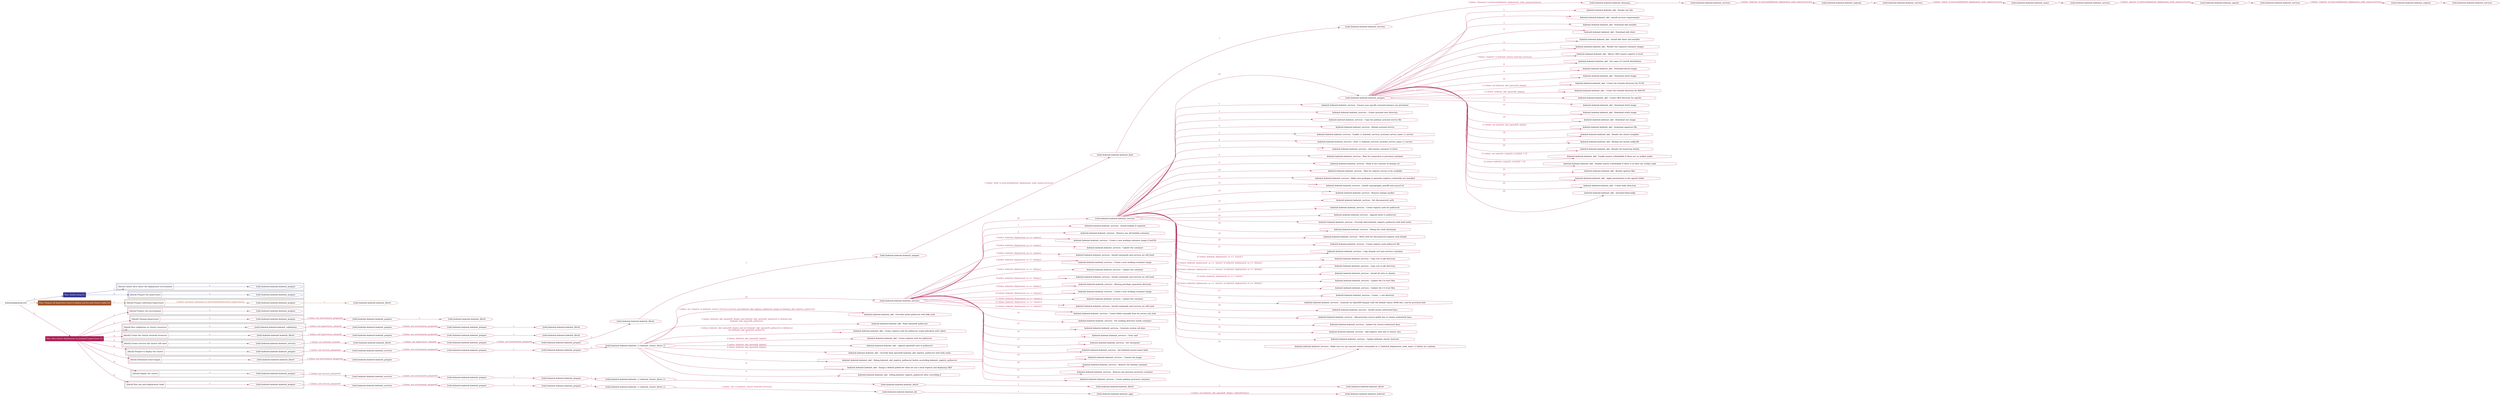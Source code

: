 digraph {
	graph [concentrate=true ordering=in rankdir=LR ratio=fill]
	edge [esep=5 sep=10]
	"kubeinit/playbook.yml" [id=root_node style=dotted]
	play_ba48be09 [label="Play: Initial setup (1)" color="#373696" fontcolor="#ffffff" id=play_ba48be09 shape=box style=filled tooltip=localhost]
	"kubeinit/playbook.yml" -> play_ba48be09 [label="1 " color="#373696" fontcolor="#373696" id=edge_0d3a2f78 labeltooltip="1 " tooltip="1 "]
	subgraph "kubeinit.kubeinit.kubeinit_prepare" {
		role_38101053 [label="[role] kubeinit.kubeinit.kubeinit_prepare" color="#373696" id=role_38101053 tooltip="kubeinit.kubeinit.kubeinit_prepare"]
	}
	subgraph "kubeinit.kubeinit.kubeinit_prepare" {
		role_672e9e8e [label="[role] kubeinit.kubeinit.kubeinit_prepare" color="#373696" id=role_672e9e8e tooltip="kubeinit.kubeinit.kubeinit_prepare"]
	}
	subgraph "Play: Initial setup (1)" {
		play_ba48be09 -> block_3a06b3fd [label=1 color="#373696" fontcolor="#373696" id=edge_9d5f5f7d labeltooltip=1 tooltip=1]
		subgraph cluster_block_3a06b3fd {
			block_3a06b3fd [label="[block] Gather facts about the deployment environment" color="#373696" id=block_3a06b3fd labeltooltip="Gather facts about the deployment environment" shape=box tooltip="Gather facts about the deployment environment"]
			block_3a06b3fd -> role_38101053 [label="1 " color="#373696" fontcolor="#373696" id=edge_b0d1356d labeltooltip="1 " tooltip="1 "]
		}
		play_ba48be09 -> block_ebba86ee [label=2 color="#373696" fontcolor="#373696" id=edge_01c5f868 labeltooltip=2 tooltip=2]
		subgraph cluster_block_ebba86ee {
			block_ebba86ee [label="[block] Prepare the hypervisors" color="#373696" id=block_ebba86ee labeltooltip="Prepare the hypervisors" shape=box tooltip="Prepare the hypervisors"]
			block_ebba86ee -> role_672e9e8e [label="1 " color="#373696" fontcolor="#373696" id=edge_92ec9d40 labeltooltip="1 " tooltip="1 "]
		}
	}
	play_cf7998e3 [label="Play: Prepare all hypervisor hosts to deploy service and cluster nodes (0)" color="#a2542a" fontcolor="#ffffff" id=play_cf7998e3 shape=box style=filled tooltip="Play: Prepare all hypervisor hosts to deploy service and cluster nodes (0)"]
	"kubeinit/playbook.yml" -> play_cf7998e3 [label="2 " color="#a2542a" fontcolor="#a2542a" id=edge_4b5941ce labeltooltip="2 " tooltip="2 "]
	subgraph "kubeinit.kubeinit.kubeinit_libvirt" {
		role_5833632e [label="[role] kubeinit.kubeinit.kubeinit_libvirt" color="#a2542a" id=role_5833632e tooltip="kubeinit.kubeinit.kubeinit_libvirt"]
	}
	subgraph "kubeinit.kubeinit.kubeinit_prepare" {
		role_4cc77c65 [label="[role] kubeinit.kubeinit.kubeinit_prepare" color="#a2542a" id=role_4cc77c65 tooltip="kubeinit.kubeinit.kubeinit_prepare"]
		role_4cc77c65 -> role_5833632e [label="1 " color="#a2542a" fontcolor="#a2542a" id=edge_dc7451e3 labeltooltip="1 " tooltip="1 "]
	}
	subgraph "Play: Prepare all hypervisor hosts to deploy service and cluster nodes (0)" {
		play_cf7998e3 -> block_512fb795 [label=1 color="#a2542a" fontcolor="#a2542a" id=edge_0b4f3a63 labeltooltip=1 tooltip=1]
		subgraph cluster_block_512fb795 {
			block_512fb795 [label="[block] Prepare individual hypervisors" color="#a2542a" id=block_512fb795 labeltooltip="Prepare individual hypervisors" shape=box tooltip="Prepare individual hypervisors"]
			block_512fb795 -> role_4cc77c65 [label="1 [when: inventory_hostname in hostvars['kubeinit-facts'].hypervisors]" color="#a2542a" fontcolor="#a2542a" id=edge_b4fd9e79 labeltooltip="1 [when: inventory_hostname in hostvars['kubeinit-facts'].hypervisors]" tooltip="1 [when: inventory_hostname in hostvars['kubeinit-facts'].hypervisors]"]
		}
	}
	play_720e6b6c [label="Play: Run cluster deployment on prepared hypervisors (1)" color="#ae1e55" fontcolor="#ffffff" id=play_720e6b6c shape=box style=filled tooltip=localhost]
	"kubeinit/playbook.yml" -> play_720e6b6c [label="3 " color="#ae1e55" fontcolor="#ae1e55" id=edge_2a8630d3 labeltooltip="3 " tooltip="3 "]
	subgraph "kubeinit.kubeinit.kubeinit_prepare" {
		role_b373708e [label="[role] kubeinit.kubeinit.kubeinit_prepare" color="#ae1e55" id=role_b373708e tooltip="kubeinit.kubeinit.kubeinit_prepare"]
	}
	subgraph "kubeinit.kubeinit.kubeinit_libvirt" {
		role_0cde747a [label="[role] kubeinit.kubeinit.kubeinit_libvirt" color="#ae1e55" id=role_0cde747a tooltip="kubeinit.kubeinit.kubeinit_libvirt"]
	}
	subgraph "kubeinit.kubeinit.kubeinit_prepare" {
		role_521338a4 [label="[role] kubeinit.kubeinit.kubeinit_prepare" color="#ae1e55" id=role_521338a4 tooltip="kubeinit.kubeinit.kubeinit_prepare"]
		role_521338a4 -> role_0cde747a [label="1 " color="#ae1e55" fontcolor="#ae1e55" id=edge_0c73f947 labeltooltip="1 " tooltip="1 "]
	}
	subgraph "kubeinit.kubeinit.kubeinit_prepare" {
		role_a2d4f7ff [label="[role] kubeinit.kubeinit.kubeinit_prepare" color="#ae1e55" id=role_a2d4f7ff tooltip="kubeinit.kubeinit.kubeinit_prepare"]
		role_a2d4f7ff -> role_521338a4 [label="1 [when: not environment_prepared]" color="#ae1e55" fontcolor="#ae1e55" id=edge_f2effdbd labeltooltip="1 [when: not environment_prepared]" tooltip="1 [when: not environment_prepared]"]
	}
	subgraph "kubeinit.kubeinit.kubeinit_libvirt" {
		role_bc02923a [label="[role] kubeinit.kubeinit.kubeinit_libvirt" color="#ae1e55" id=role_bc02923a tooltip="kubeinit.kubeinit.kubeinit_libvirt"]
	}
	subgraph "kubeinit.kubeinit.kubeinit_prepare" {
		role_93155459 [label="[role] kubeinit.kubeinit.kubeinit_prepare" color="#ae1e55" id=role_93155459 tooltip="kubeinit.kubeinit.kubeinit_prepare"]
		role_93155459 -> role_bc02923a [label="1 " color="#ae1e55" fontcolor="#ae1e55" id=edge_27f43706 labeltooltip="1 " tooltip="1 "]
	}
	subgraph "kubeinit.kubeinit.kubeinit_prepare" {
		role_fdf9f59f [label="[role] kubeinit.kubeinit.kubeinit_prepare" color="#ae1e55" id=role_fdf9f59f tooltip="kubeinit.kubeinit.kubeinit_prepare"]
		role_fdf9f59f -> role_93155459 [label="1 [when: not environment_prepared]" color="#ae1e55" fontcolor="#ae1e55" id=edge_49dfac9d labeltooltip="1 [when: not environment_prepared]" tooltip="1 [when: not environment_prepared]"]
	}
	subgraph "kubeinit.kubeinit.kubeinit_validations" {
		role_d772db0f [label="[role] kubeinit.kubeinit.kubeinit_validations" color="#ae1e55" id=role_d772db0f tooltip="kubeinit.kubeinit.kubeinit_validations"]
		role_d772db0f -> role_fdf9f59f [label="1 [when: not hypervisors_cleaned]" color="#ae1e55" fontcolor="#ae1e55" id=edge_fdeed45b labeltooltip="1 [when: not hypervisors_cleaned]" tooltip="1 [when: not hypervisors_cleaned]"]
	}
	subgraph "kubeinit.kubeinit.kubeinit_libvirt" {
		role_3c6060ed [label="[role] kubeinit.kubeinit.kubeinit_libvirt" color="#ae1e55" id=role_3c6060ed tooltip="kubeinit.kubeinit.kubeinit_libvirt"]
	}
	subgraph "kubeinit.kubeinit.kubeinit_prepare" {
		role_21832433 [label="[role] kubeinit.kubeinit.kubeinit_prepare" color="#ae1e55" id=role_21832433 tooltip="kubeinit.kubeinit.kubeinit_prepare"]
		role_21832433 -> role_3c6060ed [label="1 " color="#ae1e55" fontcolor="#ae1e55" id=edge_5392b913 labeltooltip="1 " tooltip="1 "]
	}
	subgraph "kubeinit.kubeinit.kubeinit_prepare" {
		role_5bd18a0f [label="[role] kubeinit.kubeinit.kubeinit_prepare" color="#ae1e55" id=role_5bd18a0f tooltip="kubeinit.kubeinit.kubeinit_prepare"]
		role_5bd18a0f -> role_21832433 [label="1 [when: not environment_prepared]" color="#ae1e55" fontcolor="#ae1e55" id=edge_276c8128 labeltooltip="1 [when: not environment_prepared]" tooltip="1 [when: not environment_prepared]"]
	}
	subgraph "kubeinit.kubeinit.kubeinit_libvirt" {
		role_dc8e7b28 [label="[role] kubeinit.kubeinit.kubeinit_libvirt" color="#ae1e55" id=role_dc8e7b28 tooltip="kubeinit.kubeinit.kubeinit_libvirt"]
		role_dc8e7b28 -> role_5bd18a0f [label="1 [when: not hypervisors_cleaned]" color="#ae1e55" fontcolor="#ae1e55" id=edge_1a3fcf1d labeltooltip="1 [when: not hypervisors_cleaned]" tooltip="1 [when: not hypervisors_cleaned]"]
	}
	subgraph "kubeinit.kubeinit.kubeinit_services" {
		role_c0937f17 [label="[role] kubeinit.kubeinit.kubeinit_services" color="#ae1e55" id=role_c0937f17 tooltip="kubeinit.kubeinit.kubeinit_services"]
	}
	subgraph "kubeinit.kubeinit.kubeinit_registry" {
		role_ce54b8ec [label="[role] kubeinit.kubeinit.kubeinit_registry" color="#ae1e55" id=role_ce54b8ec tooltip="kubeinit.kubeinit.kubeinit_registry"]
		role_ce54b8ec -> role_c0937f17 [label="1 " color="#ae1e55" fontcolor="#ae1e55" id=edge_cb8a5406 labeltooltip="1 " tooltip="1 "]
	}
	subgraph "kubeinit.kubeinit.kubeinit_services" {
		role_7f4931ca [label="[role] kubeinit.kubeinit.kubeinit_services" color="#ae1e55" id=role_7f4931ca tooltip="kubeinit.kubeinit.kubeinit_services"]
		role_7f4931ca -> role_ce54b8ec [label="1 [when: 'registry' in hostvars[kubeinit_deployment_node_name].services]" color="#ae1e55" fontcolor="#ae1e55" id=edge_8f136df7 labeltooltip="1 [when: 'registry' in hostvars[kubeinit_deployment_node_name].services]" tooltip="1 [when: 'registry' in hostvars[kubeinit_deployment_node_name].services]"]
	}
	subgraph "kubeinit.kubeinit.kubeinit_apache" {
		role_5ff0208a [label="[role] kubeinit.kubeinit.kubeinit_apache" color="#ae1e55" id=role_5ff0208a tooltip="kubeinit.kubeinit.kubeinit_apache"]
		role_5ff0208a -> role_7f4931ca [label="1 " color="#ae1e55" fontcolor="#ae1e55" id=edge_09dd22e7 labeltooltip="1 " tooltip="1 "]
	}
	subgraph "kubeinit.kubeinit.kubeinit_services" {
		role_d0dd69b5 [label="[role] kubeinit.kubeinit.kubeinit_services" color="#ae1e55" id=role_d0dd69b5 tooltip="kubeinit.kubeinit.kubeinit_services"]
		role_d0dd69b5 -> role_5ff0208a [label="1 [when: 'apache' in hostvars[kubeinit_deployment_node_name].services]" color="#ae1e55" fontcolor="#ae1e55" id=edge_3d32a209 labeltooltip="1 [when: 'apache' in hostvars[kubeinit_deployment_node_name].services]" tooltip="1 [when: 'apache' in hostvars[kubeinit_deployment_node_name].services]"]
	}
	subgraph "kubeinit.kubeinit.kubeinit_nexus" {
		role_477dab1d [label="[role] kubeinit.kubeinit.kubeinit_nexus" color="#ae1e55" id=role_477dab1d tooltip="kubeinit.kubeinit.kubeinit_nexus"]
		role_477dab1d -> role_d0dd69b5 [label="1 " color="#ae1e55" fontcolor="#ae1e55" id=edge_d753d542 labeltooltip="1 " tooltip="1 "]
	}
	subgraph "kubeinit.kubeinit.kubeinit_services" {
		role_46f6d7b6 [label="[role] kubeinit.kubeinit.kubeinit_services" color="#ae1e55" id=role_46f6d7b6 tooltip="kubeinit.kubeinit.kubeinit_services"]
		role_46f6d7b6 -> role_477dab1d [label="1 [when: 'nexus' in hostvars[kubeinit_deployment_node_name].services]" color="#ae1e55" fontcolor="#ae1e55" id=edge_0b05fd46 labeltooltip="1 [when: 'nexus' in hostvars[kubeinit_deployment_node_name].services]" tooltip="1 [when: 'nexus' in hostvars[kubeinit_deployment_node_name].services]"]
	}
	subgraph "kubeinit.kubeinit.kubeinit_haproxy" {
		role_b9c3846c [label="[role] kubeinit.kubeinit.kubeinit_haproxy" color="#ae1e55" id=role_b9c3846c tooltip="kubeinit.kubeinit.kubeinit_haproxy"]
		role_b9c3846c -> role_46f6d7b6 [label="1 " color="#ae1e55" fontcolor="#ae1e55" id=edge_bd49a482 labeltooltip="1 " tooltip="1 "]
	}
	subgraph "kubeinit.kubeinit.kubeinit_services" {
		role_23448b53 [label="[role] kubeinit.kubeinit.kubeinit_services" color="#ae1e55" id=role_23448b53 tooltip="kubeinit.kubeinit.kubeinit_services"]
		role_23448b53 -> role_b9c3846c [label="1 [when: 'haproxy' in hostvars[kubeinit_deployment_node_name].services]" color="#ae1e55" fontcolor="#ae1e55" id=edge_f6e4a6f6 labeltooltip="1 [when: 'haproxy' in hostvars[kubeinit_deployment_node_name].services]" tooltip="1 [when: 'haproxy' in hostvars[kubeinit_deployment_node_name].services]"]
	}
	subgraph "kubeinit.kubeinit.kubeinit_dnsmasq" {
		role_30f512bc [label="[role] kubeinit.kubeinit.kubeinit_dnsmasq" color="#ae1e55" id=role_30f512bc tooltip="kubeinit.kubeinit.kubeinit_dnsmasq"]
		role_30f512bc -> role_23448b53 [label="1 " color="#ae1e55" fontcolor="#ae1e55" id=edge_669109a4 labeltooltip="1 " tooltip="1 "]
	}
	subgraph "kubeinit.kubeinit.kubeinit_services" {
		role_da5decd9 [label="[role] kubeinit.kubeinit.kubeinit_services" color="#ae1e55" id=role_da5decd9 tooltip="kubeinit.kubeinit.kubeinit_services"]
		role_da5decd9 -> role_30f512bc [label="1 [when: 'dnsmasq' in hostvars[kubeinit_deployment_node_name].services]" color="#ae1e55" fontcolor="#ae1e55" id=edge_bfd266c0 labeltooltip="1 [when: 'dnsmasq' in hostvars[kubeinit_deployment_node_name].services]" tooltip="1 [when: 'dnsmasq' in hostvars[kubeinit_deployment_node_name].services]"]
	}
	subgraph "kubeinit.kubeinit.kubeinit_bind" {
		role_095652dc [label="[role] kubeinit.kubeinit.kubeinit_bind" color="#ae1e55" id=role_095652dc tooltip="kubeinit.kubeinit.kubeinit_bind"]
		role_095652dc -> role_da5decd9 [label="1 " color="#ae1e55" fontcolor="#ae1e55" id=edge_e56d81ad labeltooltip="1 " tooltip="1 "]
	}
	subgraph "kubeinit.kubeinit.kubeinit_prepare" {
		role_01027cc4 [label="[role] kubeinit.kubeinit.kubeinit_prepare" color="#ae1e55" id=role_01027cc4 tooltip="kubeinit.kubeinit.kubeinit_prepare"]
		role_01027cc4 -> role_095652dc [label="1 [when: 'bind' in hostvars[kubeinit_deployment_node_name].services]" color="#ae1e55" fontcolor="#ae1e55" id=edge_a843b87b labeltooltip="1 [when: 'bind' in hostvars[kubeinit_deployment_node_name].services]" tooltip="1 [when: 'bind' in hostvars[kubeinit_deployment_node_name].services]"]
	}
	subgraph "kubeinit.kubeinit.kubeinit_libvirt" {
		role_24640b26 [label="[role] kubeinit.kubeinit.kubeinit_libvirt" color="#ae1e55" id=role_24640b26 tooltip="kubeinit.kubeinit.kubeinit_libvirt"]
		role_24640b26 -> role_01027cc4 [label="1 " color="#ae1e55" fontcolor="#ae1e55" id=edge_308790d0 labeltooltip="1 " tooltip="1 "]
	}
	subgraph "kubeinit.kubeinit.kubeinit_prepare" {
		role_98fa5256 [label="[role] kubeinit.kubeinit.kubeinit_prepare" color="#ae1e55" id=role_98fa5256 tooltip="kubeinit.kubeinit.kubeinit_prepare"]
		role_98fa5256 -> role_24640b26 [label="1 " color="#ae1e55" fontcolor="#ae1e55" id=edge_1351fb42 labeltooltip="1 " tooltip="1 "]
	}
	subgraph "kubeinit.kubeinit.kubeinit_prepare" {
		role_ee5d44a2 [label="[role] kubeinit.kubeinit.kubeinit_prepare" color="#ae1e55" id=role_ee5d44a2 tooltip="kubeinit.kubeinit.kubeinit_prepare"]
		role_ee5d44a2 -> role_98fa5256 [label="1 [when: not environment_prepared]" color="#ae1e55" fontcolor="#ae1e55" id=edge_e4d8c4c6 labeltooltip="1 [when: not environment_prepared]" tooltip="1 [when: not environment_prepared]"]
	}
	subgraph "kubeinit.kubeinit.kubeinit_libvirt" {
		role_cc85ec67 [label="[role] kubeinit.kubeinit.kubeinit_libvirt" color="#ae1e55" id=role_cc85ec67 tooltip="kubeinit.kubeinit.kubeinit_libvirt"]
		role_cc85ec67 -> role_ee5d44a2 [label="1 [when: not hypervisors_cleaned]" color="#ae1e55" fontcolor="#ae1e55" id=edge_c2faf3fa labeltooltip="1 [when: not hypervisors_cleaned]" tooltip="1 [when: not hypervisors_cleaned]"]
	}
	subgraph "kubeinit.kubeinit.kubeinit_services" {
		role_8eb8110d [label="[role] kubeinit.kubeinit.kubeinit_services" color="#ae1e55" id=role_8eb8110d tooltip="kubeinit.kubeinit.kubeinit_services"]
		role_8eb8110d -> role_cc85ec67 [label="1 [when: not network_created]" color="#ae1e55" fontcolor="#ae1e55" id=edge_369932f1 labeltooltip="1 [when: not network_created]" tooltip="1 [when: not network_created]"]
	}
	subgraph "kubeinit.kubeinit.kubeinit_prepare" {
		role_85d2096a [label="[role] kubeinit.kubeinit.kubeinit_prepare" color="#ae1e55" id=role_85d2096a tooltip="kubeinit.kubeinit.kubeinit_prepare"]
		task_34a8123a [label="kubeinit.kubeinit.kubeinit_okd : Render net info" color="#ae1e55" id=task_34a8123a shape=octagon tooltip="kubeinit.kubeinit.kubeinit_okd : Render net info"]
		role_85d2096a -> task_34a8123a [label="1 " color="#ae1e55" fontcolor="#ae1e55" id=edge_b095c3c5 labeltooltip="1 " tooltip="1 "]
		task_b1f7a68f [label="kubeinit.kubeinit.kubeinit_okd : Install services requirements" color="#ae1e55" id=task_b1f7a68f shape=octagon tooltip="kubeinit.kubeinit.kubeinit_okd : Install services requirements"]
		role_85d2096a -> task_b1f7a68f [label="2 " color="#ae1e55" fontcolor="#ae1e55" id=edge_4dd35269 labeltooltip="2 " tooltip="2 "]
		task_3a7c5059 [label="kubeinit.kubeinit.kubeinit_okd : Download okd installer" color="#ae1e55" id=task_3a7c5059 shape=octagon tooltip="kubeinit.kubeinit.kubeinit_okd : Download okd installer"]
		role_85d2096a -> task_3a7c5059 [label="3 " color="#ae1e55" fontcolor="#ae1e55" id=edge_614ee42d labeltooltip="3 " tooltip="3 "]
		task_082097c5 [label="kubeinit.kubeinit.kubeinit_okd : Download okd client" color="#ae1e55" id=task_082097c5 shape=octagon tooltip="kubeinit.kubeinit.kubeinit_okd : Download okd client"]
		role_85d2096a -> task_082097c5 [label="4 " color="#ae1e55" fontcolor="#ae1e55" id=edge_84ab0867 labeltooltip="4 " tooltip="4 "]
		task_ae76460b [label="kubeinit.kubeinit.kubeinit_okd : Install okd client and installer" color="#ae1e55" id=task_ae76460b shape=octagon tooltip="kubeinit.kubeinit.kubeinit_okd : Install okd client and installer"]
		role_85d2096a -> task_ae76460b [label="5 " color="#ae1e55" fontcolor="#ae1e55" id=edge_127adff4 labeltooltip="5 " tooltip="5 "]
		task_f2f7961d [label="kubeinit.kubeinit.kubeinit_okd : Render the required container images" color="#ae1e55" id=task_f2f7961d shape=octagon tooltip="kubeinit.kubeinit.kubeinit_okd : Render the required container images"]
		role_85d2096a -> task_f2f7961d [label="6 " color="#ae1e55" fontcolor="#ae1e55" id=edge_aca71d44 labeltooltip="6 " tooltip="6 "]
		task_d9543617 [label="kubeinit.kubeinit.kubeinit_okd : Mirror OKD remote registry to local" color="#ae1e55" id=task_d9543617 shape=octagon tooltip="kubeinit.kubeinit.kubeinit_okd : Mirror OKD remote registry to local"]
		role_85d2096a -> task_d9543617 [label="7 [when: 'registry' in kubeinit_cluster_hostvars.services]" color="#ae1e55" fontcolor="#ae1e55" id=edge_4a4896ad labeltooltip="7 [when: 'registry' in kubeinit_cluster_hostvars.services]" tooltip="7 [when: 'registry' in kubeinit_cluster_hostvars.services]"]
		task_592495c2 [label="kubeinit.kubeinit.kubeinit_okd : Set name of CoreOS distribution" color="#ae1e55" id=task_592495c2 shape=octagon tooltip="kubeinit.kubeinit.kubeinit_okd : Set name of CoreOS distribution"]
		role_85d2096a -> task_592495c2 [label="8 " color="#ae1e55" fontcolor="#ae1e55" id=edge_f5129052 labeltooltip="8 " tooltip="8 "]
		task_a8dc14e1 [label="kubeinit.kubeinit.kubeinit_okd : Download kernel image" color="#ae1e55" id=task_a8dc14e1 shape=octagon tooltip="kubeinit.kubeinit.kubeinit_okd : Download kernel image"]
		role_85d2096a -> task_a8dc14e1 [label="9 " color="#ae1e55" fontcolor="#ae1e55" id=edge_f6b12a63 labeltooltip="9 " tooltip="9 "]
		task_e1c21ab2 [label="kubeinit.kubeinit.kubeinit_okd : Download initrd image" color="#ae1e55" id=task_e1c21ab2 shape=octagon tooltip="kubeinit.kubeinit.kubeinit_okd : Download initrd image"]
		role_85d2096a -> task_e1c21ab2 [label="10 " color="#ae1e55" fontcolor="#ae1e55" id=edge_1f16b6f8 labeltooltip="10 " tooltip="10 "]
		task_1589f5eb [label="kubeinit.kubeinit.kubeinit_okd : Create the treeinfo directory for FCOS" color="#ae1e55" id=task_1589f5eb shape=octagon tooltip="kubeinit.kubeinit.kubeinit_okd : Create the treeinfo directory for FCOS"]
		role_85d2096a -> task_1589f5eb [label="11 [when: not kubeinit_okd_openshift_deploy]" color="#ae1e55" fontcolor="#ae1e55" id=edge_0b05d5a9 labeltooltip="11 [when: not kubeinit_okd_openshift_deploy]" tooltip="11 [when: not kubeinit_okd_openshift_deploy]"]
		task_bbfe9734 [label="kubeinit.kubeinit.kubeinit_okd : Create the treeinfo directory for RHCOS" color="#ae1e55" id=task_bbfe9734 shape=octagon tooltip="kubeinit.kubeinit.kubeinit_okd : Create the treeinfo directory for RHCOS"]
		role_85d2096a -> task_bbfe9734 [label="12 [when: kubeinit_okd_openshift_deploy]" color="#ae1e55" fontcolor="#ae1e55" id=edge_6bc025eb labeltooltip="12 [when: kubeinit_okd_openshift_deploy]" tooltip="12 [when: kubeinit_okd_openshift_deploy]"]
		task_b1767260 [label="kubeinit.kubeinit.kubeinit_okd : Create OKD directory for apache" color="#ae1e55" id=task_b1767260 shape=octagon tooltip="kubeinit.kubeinit.kubeinit_okd : Create OKD directory for apache"]
		role_85d2096a -> task_b1767260 [label="13 " color="#ae1e55" fontcolor="#ae1e55" id=edge_b74e9ef0 labeltooltip="13 " tooltip="13 "]
		task_905db445 [label="kubeinit.kubeinit.kubeinit_okd : Download initrd image" color="#ae1e55" id=task_905db445 shape=octagon tooltip="kubeinit.kubeinit.kubeinit_okd : Download initrd image"]
		role_85d2096a -> task_905db445 [label="14 " color="#ae1e55" fontcolor="#ae1e55" id=edge_b5e4af5c labeltooltip="14 " tooltip="14 "]
		task_eed00cad [label="kubeinit.kubeinit.kubeinit_okd : Download rootfs image" color="#ae1e55" id=task_eed00cad shape=octagon tooltip="kubeinit.kubeinit.kubeinit_okd : Download rootfs image"]
		role_85d2096a -> task_eed00cad [label="15 " color="#ae1e55" fontcolor="#ae1e55" id=edge_a9602bf8 labeltooltip="15 " tooltip="15 "]
		task_580bb1e8 [label="kubeinit.kubeinit.kubeinit_okd : Download raw image" color="#ae1e55" id=task_580bb1e8 shape=octagon tooltip="kubeinit.kubeinit.kubeinit_okd : Download raw image"]
		role_85d2096a -> task_580bb1e8 [label="16 " color="#ae1e55" fontcolor="#ae1e55" id=edge_50735982 labeltooltip="16 " tooltip="16 "]
		task_23e4aa71 [label="kubeinit.kubeinit.kubeinit_okd : Download signature file" color="#ae1e55" id=task_23e4aa71 shape=octagon tooltip="kubeinit.kubeinit.kubeinit_okd : Download signature file"]
		role_85d2096a -> task_23e4aa71 [label="17 [when: not kubeinit_okd_openshift_deploy]" color="#ae1e55" fontcolor="#ae1e55" id=edge_8a358dd6 labeltooltip="17 [when: not kubeinit_okd_openshift_deploy]" tooltip="17 [when: not kubeinit_okd_openshift_deploy]"]
		task_175a3c7d [label="kubeinit.kubeinit.kubeinit_okd : Render the cluster template" color="#ae1e55" id=task_175a3c7d shape=octagon tooltip="kubeinit.kubeinit.kubeinit_okd : Render the cluster template"]
		role_85d2096a -> task_175a3c7d [label="18 " color="#ae1e55" fontcolor="#ae1e55" id=edge_c6137535 labeltooltip="18 " tooltip="18 "]
		task_b219001b [label="kubeinit.kubeinit.kubeinit_okd : Backup the install config file" color="#ae1e55" id=task_b219001b shape=octagon tooltip="kubeinit.kubeinit.kubeinit_okd : Backup the install config file"]
		role_85d2096a -> task_b219001b [label="19 " color="#ae1e55" fontcolor="#ae1e55" id=edge_1757af71 labeltooltip="19 " tooltip="19 "]
		task_77c36f46 [label="kubeinit.kubeinit.kubeinit_okd : Render the bootstrap details" color="#ae1e55" id=task_77c36f46 shape=octagon tooltip="kubeinit.kubeinit.kubeinit_okd : Render the bootstrap details"]
		role_85d2096a -> task_77c36f46 [label="20 " color="#ae1e55" fontcolor="#ae1e55" id=edge_3f071bda labeltooltip="20 " tooltip="20 "]
		task_d0dc7371 [label="kubeinit.kubeinit.kubeinit_okd : Enable master schedulable if there are no worker nodes" color="#ae1e55" id=task_d0dc7371 shape=octagon tooltip="kubeinit.kubeinit.kubeinit_okd : Enable master schedulable if there are no worker nodes"]
		role_85d2096a -> task_d0dc7371 [label="21 [when: not kubeinit_compute_count|int > 0]" color="#ae1e55" fontcolor="#ae1e55" id=edge_6630d71c labeltooltip="21 [when: not kubeinit_compute_count|int > 0]" tooltip="21 [when: not kubeinit_compute_count|int > 0]"]
		task_70d02f8c [label="kubeinit.kubeinit.kubeinit_okd : Disable master schedulable if there is at least one worker node" color="#ae1e55" id=task_70d02f8c shape=octagon tooltip="kubeinit.kubeinit.kubeinit_okd : Disable master schedulable if there is at least one worker node"]
		role_85d2096a -> task_70d02f8c [label="22 [when: kubeinit_compute_count|int > 0]" color="#ae1e55" fontcolor="#ae1e55" id=edge_af8f96a8 labeltooltip="22 [when: kubeinit_compute_count|int > 0]" tooltip="22 [when: kubeinit_compute_count|int > 0]"]
		task_59ef58ca [label="kubeinit.kubeinit.kubeinit_okd : Render ignition files" color="#ae1e55" id=task_59ef58ca shape=octagon tooltip="kubeinit.kubeinit.kubeinit_okd : Render ignition files"]
		role_85d2096a -> task_59ef58ca [label="23 " color="#ae1e55" fontcolor="#ae1e55" id=edge_4c9f2a8b labeltooltip="23 " tooltip="23 "]
		task_6db9efb9 [label="kubeinit.kubeinit.kubeinit_okd : Apply permissions to the apache folder" color="#ae1e55" id=task_6db9efb9 shape=octagon tooltip="kubeinit.kubeinit.kubeinit_okd : Apply permissions to the apache folder"]
		role_85d2096a -> task_6db9efb9 [label="24 " color="#ae1e55" fontcolor="#ae1e55" id=edge_3c5b4a41 labeltooltip="24 " tooltip="24 "]
		task_7f47851c [label="kubeinit.kubeinit.kubeinit_okd : Create kube directory" color="#ae1e55" id=task_7f47851c shape=octagon tooltip="kubeinit.kubeinit.kubeinit_okd : Create kube directory"]
		role_85d2096a -> task_7f47851c [label="25 " color="#ae1e55" fontcolor="#ae1e55" id=edge_35676771 labeltooltip="25 " tooltip="25 "]
		task_61ed5ac9 [label="kubeinit.kubeinit.kubeinit_okd : Autoload kubeconfig" color="#ae1e55" id=task_61ed5ac9 shape=octagon tooltip="kubeinit.kubeinit.kubeinit_okd : Autoload kubeconfig"]
		role_85d2096a -> task_61ed5ac9 [label="26 " color="#ae1e55" fontcolor="#ae1e55" id=edge_069ff674 labeltooltip="26 " tooltip="26 "]
	}
	subgraph "kubeinit.kubeinit.kubeinit_services" {
		role_5f01d087 [label="[role] kubeinit.kubeinit.kubeinit_services" color="#ae1e55" id=role_5f01d087 tooltip="kubeinit.kubeinit.kubeinit_services"]
		task_cc15c3ca [label="kubeinit.kubeinit.kubeinit_services : Ensure user specific systemd instance are persistent" color="#ae1e55" id=task_cc15c3ca shape=octagon tooltip="kubeinit.kubeinit.kubeinit_services : Ensure user specific systemd instance are persistent"]
		role_5f01d087 -> task_cc15c3ca [label="1 " color="#ae1e55" fontcolor="#ae1e55" id=edge_eaca8e73 labeltooltip="1 " tooltip="1 "]
		task_5c74e4df [label="kubeinit.kubeinit.kubeinit_services : Create systemd user directory" color="#ae1e55" id=task_5c74e4df shape=octagon tooltip="kubeinit.kubeinit.kubeinit_services : Create systemd user directory"]
		role_5f01d087 -> task_5c74e4df [label="2 " color="#ae1e55" fontcolor="#ae1e55" id=edge_0e08020b labeltooltip="2 " tooltip="2 "]
		task_d759087d [label="kubeinit.kubeinit.kubeinit_services : Copy the podman systemd service file" color="#ae1e55" id=task_d759087d shape=octagon tooltip="kubeinit.kubeinit.kubeinit_services : Copy the podman systemd service file"]
		role_5f01d087 -> task_d759087d [label="3 " color="#ae1e55" fontcolor="#ae1e55" id=edge_8e45b7d6 labeltooltip="3 " tooltip="3 "]
		task_3fb74540 [label="kubeinit.kubeinit.kubeinit_services : Reload systemd service" color="#ae1e55" id=task_3fb74540 shape=octagon tooltip="kubeinit.kubeinit.kubeinit_services : Reload systemd service"]
		role_5f01d087 -> task_3fb74540 [label="4 " color="#ae1e55" fontcolor="#ae1e55" id=edge_0b6071c5 labeltooltip="4 " tooltip="4 "]
		task_0f8be15b [label="kubeinit.kubeinit.kubeinit_services : Enable {{ kubeinit_services_systemd_service_name }}.service" color="#ae1e55" id=task_0f8be15b shape=octagon tooltip="kubeinit.kubeinit.kubeinit_services : Enable {{ kubeinit_services_systemd_service_name }}.service"]
		role_5f01d087 -> task_0f8be15b [label="5 " color="#ae1e55" fontcolor="#ae1e55" id=edge_cfc14797 labeltooltip="5 " tooltip="5 "]
		task_25f34837 [label="kubeinit.kubeinit.kubeinit_services : Start {{ kubeinit_services_systemd_service_name }}.service" color="#ae1e55" id=task_25f34837 shape=octagon tooltip="kubeinit.kubeinit.kubeinit_services : Start {{ kubeinit_services_systemd_service_name }}.service"]
		role_5f01d087 -> task_25f34837 [label="6 " color="#ae1e55" fontcolor="#ae1e55" id=edge_82f71399 labeltooltip="6 " tooltip="6 "]
		task_4671d952 [label="kubeinit.kubeinit.kubeinit_services : Add remote container to hosts" color="#ae1e55" id=task_4671d952 shape=octagon tooltip="kubeinit.kubeinit.kubeinit_services : Add remote container to hosts"]
		role_5f01d087 -> task_4671d952 [label="7 " color="#ae1e55" fontcolor="#ae1e55" id=edge_24d2fc00 labeltooltip="7 " tooltip="7 "]
		task_e3bdf3d8 [label="kubeinit.kubeinit.kubeinit_services : Wait for connection to provision container" color="#ae1e55" id=task_e3bdf3d8 shape=octagon tooltip="kubeinit.kubeinit.kubeinit_services : Wait for connection to provision container"]
		role_5f01d087 -> task_e3bdf3d8 [label="8 " color="#ae1e55" fontcolor="#ae1e55" id=edge_338c1243 labeltooltip="8 " tooltip="8 "]
		task_7a082838 [label="kubeinit.kubeinit.kubeinit_services : Read in the contents of domain.crt" color="#ae1e55" id=task_7a082838 shape=octagon tooltip="kubeinit.kubeinit.kubeinit_services : Read in the contents of domain.crt"]
		role_5f01d087 -> task_7a082838 [label="9 " color="#ae1e55" fontcolor="#ae1e55" id=edge_68d7549c labeltooltip="9 " tooltip="9 "]
		task_c9582c20 [label="kubeinit.kubeinit.kubeinit_services : Wait for registry service to be available" color="#ae1e55" id=task_c9582c20 shape=octagon tooltip="kubeinit.kubeinit.kubeinit_services : Wait for registry service to be available"]
		role_5f01d087 -> task_c9582c20 [label="10 " color="#ae1e55" fontcolor="#ae1e55" id=edge_fb13eacc labeltooltip="10 " tooltip="10 "]
		task_53941055 [label="kubeinit.kubeinit.kubeinit_services : Make sure packages to generate registry credentials are installed" color="#ae1e55" id=task_53941055 shape=octagon tooltip="kubeinit.kubeinit.kubeinit_services : Make sure packages to generate registry credentials are installed"]
		role_5f01d087 -> task_53941055 [label="11 " color="#ae1e55" fontcolor="#ae1e55" id=edge_7d5edd72 labeltooltip="11 " tooltip="11 "]
		task_88bd90f7 [label="kubeinit.kubeinit.kubeinit_services : Install cryptography, passlib and nexus3-cli" color="#ae1e55" id=task_88bd90f7 shape=octagon tooltip="kubeinit.kubeinit.kubeinit_services : Install cryptography, passlib and nexus3-cli"]
		role_5f01d087 -> task_88bd90f7 [label="12 " color="#ae1e55" fontcolor="#ae1e55" id=edge_beba8281 labeltooltip="12 " tooltip="12 "]
		task_c769b552 [label="kubeinit.kubeinit.kubeinit_services : Remove nologin marker" color="#ae1e55" id=task_c769b552 shape=octagon tooltip="kubeinit.kubeinit.kubeinit_services : Remove nologin marker"]
		role_5f01d087 -> task_c769b552 [label="13 " color="#ae1e55" fontcolor="#ae1e55" id=edge_44bf8bdb labeltooltip="13 " tooltip="13 "]
		task_62226da0 [label="kubeinit.kubeinit.kubeinit_services : Set disconnected_auth" color="#ae1e55" id=task_62226da0 shape=octagon tooltip="kubeinit.kubeinit.kubeinit_services : Set disconnected_auth"]
		role_5f01d087 -> task_62226da0 [label="14 " color="#ae1e55" fontcolor="#ae1e55" id=edge_68565832 labeltooltip="14 " tooltip="14 "]
		task_7d424746 [label="kubeinit.kubeinit.kubeinit_services : Create registry auth for pullsecret" color="#ae1e55" id=task_7d424746 shape=octagon tooltip="kubeinit.kubeinit.kubeinit_services : Create registry auth for pullsecret"]
		role_5f01d087 -> task_7d424746 [label="15 " color="#ae1e55" fontcolor="#ae1e55" id=edge_74c49e84 labeltooltip="15 " tooltip="15 "]
		task_c3c43188 [label="kubeinit.kubeinit.kubeinit_services : Append auths to pullsecret" color="#ae1e55" id=task_c3c43188 shape=octagon tooltip="kubeinit.kubeinit.kubeinit_services : Append auths to pullsecret"]
		role_5f01d087 -> task_c3c43188 [label="16 " color="#ae1e55" fontcolor="#ae1e55" id=edge_e7a9c052 labeltooltip="16 " tooltip="16 "]
		task_9972dc39 [label="kubeinit.kubeinit.kubeinit_services : Override final kubeinit_registry_pullsecret with both auths" color="#ae1e55" id=task_9972dc39 shape=octagon tooltip="kubeinit.kubeinit.kubeinit_services : Override final kubeinit_registry_pullsecret with both auths"]
		role_5f01d087 -> task_9972dc39 [label="17 " color="#ae1e55" fontcolor="#ae1e55" id=edge_928c37c6 labeltooltip="17 " tooltip="17 "]
		task_334669f8 [label="kubeinit.kubeinit.kubeinit_services : Debug the creds dictionary" color="#ae1e55" id=task_334669f8 shape=octagon tooltip="kubeinit.kubeinit.kubeinit_services : Debug the creds dictionary"]
		role_5f01d087 -> task_334669f8 [label="18 " color="#ae1e55" fontcolor="#ae1e55" id=edge_bb49591c labeltooltip="18 " tooltip="18 "]
		task_72cf900d [label="kubeinit.kubeinit.kubeinit_services : Write auth for disconnected registry auth details" color="#ae1e55" id=task_72cf900d shape=octagon tooltip="kubeinit.kubeinit.kubeinit_services : Write auth for disconnected registry auth details"]
		role_5f01d087 -> task_72cf900d [label="19 " color="#ae1e55" fontcolor="#ae1e55" id=edge_6aec0343 labeltooltip="19 " tooltip="19 "]
		task_3b54a8e8 [label="kubeinit.kubeinit.kubeinit_services : Create registry auth pullsecret file" color="#ae1e55" id=task_3b54a8e8 shape=octagon tooltip="kubeinit.kubeinit.kubeinit_services : Create registry auth pullsecret file"]
		role_5f01d087 -> task_3b54a8e8 [label="20 " color="#ae1e55" fontcolor="#ae1e55" id=edge_fe0662fb labeltooltip="20 " tooltip="20 "]
		task_5170e5bb [label="kubeinit.kubeinit.kubeinit_services : Copy domain cert into services container" color="#ae1e55" id=task_5170e5bb shape=octagon tooltip="kubeinit.kubeinit.kubeinit_services : Copy domain cert into services container"]
		role_5f01d087 -> task_5170e5bb [label="21 " color="#ae1e55" fontcolor="#ae1e55" id=edge_b1a4849b labeltooltip="21 " tooltip="21 "]
		task_aabf49ba [label="kubeinit.kubeinit.kubeinit_services : Copy cert to pki directory" color="#ae1e55" id=task_aabf49ba shape=octagon tooltip="kubeinit.kubeinit.kubeinit_services : Copy cert to pki directory"]
		role_5f01d087 -> task_aabf49ba [label="22 [when: kubeinit_deployment_os == 'centos']" color="#ae1e55" fontcolor="#ae1e55" id=edge_97d194f9 labeltooltip="22 [when: kubeinit_deployment_os == 'centos']" tooltip="22 [when: kubeinit_deployment_os == 'centos']"]
		task_6dce1fec [label="kubeinit.kubeinit.kubeinit_services : Copy cert to pki directory" color="#ae1e55" id=task_6dce1fec shape=octagon tooltip="kubeinit.kubeinit.kubeinit_services : Copy cert to pki directory"]
		role_5f01d087 -> task_6dce1fec [label="23 [when: kubeinit_deployment_os == 'ubuntu' or kubeinit_deployment_os == 'debian']" color="#ae1e55" fontcolor="#ae1e55" id=edge_990d3374 labeltooltip="23 [when: kubeinit_deployment_os == 'ubuntu' or kubeinit_deployment_os == 'debian']" tooltip="23 [when: kubeinit_deployment_os == 'ubuntu' or kubeinit_deployment_os == 'debian']"]
		task_4198c9a6 [label="kubeinit.kubeinit.kubeinit_services : Install all certs in ubuntu" color="#ae1e55" id=task_4198c9a6 shape=octagon tooltip="kubeinit.kubeinit.kubeinit_services : Install all certs in ubuntu"]
		role_5f01d087 -> task_4198c9a6 [label="24 [when: kubeinit_deployment_os == 'ubuntu' or kubeinit_deployment_os == 'debian']" color="#ae1e55" fontcolor="#ae1e55" id=edge_fba69a2f labeltooltip="24 [when: kubeinit_deployment_os == 'ubuntu' or kubeinit_deployment_os == 'debian']" tooltip="24 [when: kubeinit_deployment_os == 'ubuntu' or kubeinit_deployment_os == 'debian']"]
		task_c8ef8b9d [label="kubeinit.kubeinit.kubeinit_services : Update the CA trust files" color="#ae1e55" id=task_c8ef8b9d shape=octagon tooltip="kubeinit.kubeinit.kubeinit_services : Update the CA trust files"]
		role_5f01d087 -> task_c8ef8b9d [label="25 [when: kubeinit_deployment_os == 'centos']" color="#ae1e55" fontcolor="#ae1e55" id=edge_a7aedf73 labeltooltip="25 [when: kubeinit_deployment_os == 'centos']" tooltip="25 [when: kubeinit_deployment_os == 'centos']"]
		task_1cf1d54c [label="kubeinit.kubeinit.kubeinit_services : Update the CA trust files" color="#ae1e55" id=task_1cf1d54c shape=octagon tooltip="kubeinit.kubeinit.kubeinit_services : Update the CA trust files"]
		role_5f01d087 -> task_1cf1d54c [label="26 [when: kubeinit_deployment_os == 'ubuntu' or kubeinit_deployment_os == 'debian']" color="#ae1e55" fontcolor="#ae1e55" id=edge_08455e39 labeltooltip="26 [when: kubeinit_deployment_os == 'ubuntu' or kubeinit_deployment_os == 'debian']" tooltip="26 [when: kubeinit_deployment_os == 'ubuntu' or kubeinit_deployment_os == 'debian']"]
		task_e65cc5b5 [label="kubeinit.kubeinit.kubeinit_services : Create ~/.ssh directory" color="#ae1e55" id=task_e65cc5b5 shape=octagon tooltip="kubeinit.kubeinit.kubeinit_services : Create ~/.ssh directory"]
		role_5f01d087 -> task_e65cc5b5 [label="27 " color="#ae1e55" fontcolor="#ae1e55" id=edge_3c5fdd69 labeltooltip="27 " tooltip="27 "]
		task_d89772d2 [label="kubeinit.kubeinit.kubeinit_services : Generate an OpenSSH keypair with the default values (4096 bits, rsa) for provision host" color="#ae1e55" id=task_d89772d2 shape=octagon tooltip="kubeinit.kubeinit.kubeinit_services : Generate an OpenSSH keypair with the default values (4096 bits, rsa) for provision host"]
		role_5f01d087 -> task_d89772d2 [label="28 " color="#ae1e55" fontcolor="#ae1e55" id=edge_f18900a8 labeltooltip="28 " tooltip="28 "]
		task_3cc8cf24 [label="kubeinit.kubeinit.kubeinit_services : Install cluster authorized keys" color="#ae1e55" id=task_3cc8cf24 shape=octagon tooltip="kubeinit.kubeinit.kubeinit_services : Install cluster authorized keys"]
		role_5f01d087 -> task_3cc8cf24 [label="29 " color="#ae1e55" fontcolor="#ae1e55" id=edge_f8929c5d labeltooltip="29 " tooltip="29 "]
		task_398cedf0 [label="kubeinit.kubeinit.kubeinit_services : Add provision service public key to cluster authorized_keys" color="#ae1e55" id=task_398cedf0 shape=octagon tooltip="kubeinit.kubeinit.kubeinit_services : Add provision service public key to cluster authorized_keys"]
		role_5f01d087 -> task_398cedf0 [label="30 " color="#ae1e55" fontcolor="#ae1e55" id=edge_ba977952 labeltooltip="30 " tooltip="30 "]
		task_f02d0867 [label="kubeinit.kubeinit.kubeinit_services : Update the cluster authorized_keys" color="#ae1e55" id=task_f02d0867 shape=octagon tooltip="kubeinit.kubeinit.kubeinit_services : Update the cluster authorized_keys"]
		role_5f01d087 -> task_f02d0867 [label="31 " color="#ae1e55" fontcolor="#ae1e55" id=edge_c70af533 labeltooltip="31 " tooltip="31 "]
		task_0b665c3f [label="kubeinit.kubeinit.kubeinit_services : Add registry auth info to cluster vars" color="#ae1e55" id=task_0b665c3f shape=octagon tooltip="kubeinit.kubeinit.kubeinit_services : Add registry auth info to cluster vars"]
		role_5f01d087 -> task_0b665c3f [label="32 " color="#ae1e55" fontcolor="#ae1e55" id=edge_b27d1755 labeltooltip="32 " tooltip="32 "]
		task_1992758f [label="kubeinit.kubeinit.kubeinit_services : Update kubeinit_cluster_hostvars" color="#ae1e55" id=task_1992758f shape=octagon tooltip="kubeinit.kubeinit.kubeinit_services : Update kubeinit_cluster_hostvars"]
		role_5f01d087 -> task_1992758f [label="33 " color="#ae1e55" fontcolor="#ae1e55" id=edge_06ac7f85 labeltooltip="33 " tooltip="33 "]
		task_cfc51959 [label="kubeinit.kubeinit.kubeinit_services : Make sure we can execute remote commands on {{ kubeinit_deployment_node_name }} before we continue" color="#ae1e55" id=task_cfc51959 shape=octagon tooltip="kubeinit.kubeinit.kubeinit_services : Make sure we can execute remote commands on {{ kubeinit_deployment_node_name }} before we continue"]
		role_5f01d087 -> task_cfc51959 [label="34 " color="#ae1e55" fontcolor="#ae1e55" id=edge_ff5a03e2 labeltooltip="34 " tooltip="34 "]
		role_5f01d087 -> role_85d2096a [label="35 " color="#ae1e55" fontcolor="#ae1e55" id=edge_ddf22d6f labeltooltip="35 " tooltip="35 "]
	}
	subgraph "kubeinit.kubeinit.kubeinit_services" {
		role_c44a6caa [label="[role] kubeinit.kubeinit.kubeinit_services" color="#ae1e55" id=role_c44a6caa tooltip="kubeinit.kubeinit.kubeinit_services"]
		task_5d78a53c [label="kubeinit.kubeinit.kubeinit_services : Install buildah if required" color="#ae1e55" id=task_5d78a53c shape=octagon tooltip="kubeinit.kubeinit.kubeinit_services : Install buildah if required"]
		role_c44a6caa -> task_5d78a53c [label="1 " color="#ae1e55" fontcolor="#ae1e55" id=edge_55935724 labeltooltip="1 " tooltip="1 "]
		task_4ba27af0 [label="kubeinit.kubeinit.kubeinit_services : Remove any old buildah container" color="#ae1e55" id=task_4ba27af0 shape=octagon tooltip="kubeinit.kubeinit.kubeinit_services : Remove any old buildah container"]
		role_c44a6caa -> task_4ba27af0 [label="2 " color="#ae1e55" fontcolor="#ae1e55" id=edge_bad63cdd labeltooltip="2 " tooltip="2 "]
		task_7736c2b3 [label="kubeinit.kubeinit.kubeinit_services : Create a new working container image (CentOS)" color="#ae1e55" id=task_7736c2b3 shape=octagon tooltip="kubeinit.kubeinit.kubeinit_services : Create a new working container image (CentOS)"]
		role_c44a6caa -> task_7736c2b3 [label="3 [when: kubeinit_deployment_os == 'centos']" color="#ae1e55" fontcolor="#ae1e55" id=edge_e5138121 labeltooltip="3 [when: kubeinit_deployment_os == 'centos']" tooltip="3 [when: kubeinit_deployment_os == 'centos']"]
		task_4e377035 [label="kubeinit.kubeinit.kubeinit_services : Update the container" color="#ae1e55" id=task_4e377035 shape=octagon tooltip="kubeinit.kubeinit.kubeinit_services : Update the container"]
		role_c44a6caa -> task_4e377035 [label="4 [when: kubeinit_deployment_os == 'centos']" color="#ae1e55" fontcolor="#ae1e55" id=edge_158ba354 labeltooltip="4 [when: kubeinit_deployment_os == 'centos']" tooltip="4 [when: kubeinit_deployment_os == 'centos']"]
		task_f94318e0 [label="kubeinit.kubeinit.kubeinit_services : Install commands and services we will need" color="#ae1e55" id=task_f94318e0 shape=octagon tooltip="kubeinit.kubeinit.kubeinit_services : Install commands and services we will need"]
		role_c44a6caa -> task_f94318e0 [label="5 [when: kubeinit_deployment_os == 'centos']" color="#ae1e55" fontcolor="#ae1e55" id=edge_ca88c424 labeltooltip="5 [when: kubeinit_deployment_os == 'centos']" tooltip="5 [when: kubeinit_deployment_os == 'centos']"]
		task_47105fe8 [label="kubeinit.kubeinit.kubeinit_services : Create a new working container image" color="#ae1e55" id=task_47105fe8 shape=octagon tooltip="kubeinit.kubeinit.kubeinit_services : Create a new working container image"]
		role_c44a6caa -> task_47105fe8 [label="6 [when: kubeinit_deployment_os == 'debian']" color="#ae1e55" fontcolor="#ae1e55" id=edge_37f3acb9 labeltooltip="6 [when: kubeinit_deployment_os == 'debian']" tooltip="6 [when: kubeinit_deployment_os == 'debian']"]
		task_302f3d70 [label="kubeinit.kubeinit.kubeinit_services : Update the container" color="#ae1e55" id=task_302f3d70 shape=octagon tooltip="kubeinit.kubeinit.kubeinit_services : Update the container"]
		role_c44a6caa -> task_302f3d70 [label="7 [when: kubeinit_deployment_os == 'debian']" color="#ae1e55" fontcolor="#ae1e55" id=edge_73d7298c labeltooltip="7 [when: kubeinit_deployment_os == 'debian']" tooltip="7 [when: kubeinit_deployment_os == 'debian']"]
		task_e92d0020 [label="kubeinit.kubeinit.kubeinit_services : Install commands and services we will need" color="#ae1e55" id=task_e92d0020 shape=octagon tooltip="kubeinit.kubeinit.kubeinit_services : Install commands and services we will need"]
		role_c44a6caa -> task_e92d0020 [label="8 [when: kubeinit_deployment_os == 'debian']" color="#ae1e55" fontcolor="#ae1e55" id=edge_2879e20a labeltooltip="8 [when: kubeinit_deployment_os == 'debian']" tooltip="8 [when: kubeinit_deployment_os == 'debian']"]
		task_6e9398e2 [label="kubeinit.kubeinit.kubeinit_services : Missing privilege separation directory" color="#ae1e55" id=task_6e9398e2 shape=octagon tooltip="kubeinit.kubeinit.kubeinit_services : Missing privilege separation directory"]
		role_c44a6caa -> task_6e9398e2 [label="9 [when: kubeinit_deployment_os == 'debian']" color="#ae1e55" fontcolor="#ae1e55" id=edge_cb27bf65 labeltooltip="9 [when: kubeinit_deployment_os == 'debian']" tooltip="9 [when: kubeinit_deployment_os == 'debian']"]
		task_ca79963a [label="kubeinit.kubeinit.kubeinit_services : Create a new working container image" color="#ae1e55" id=task_ca79963a shape=octagon tooltip="kubeinit.kubeinit.kubeinit_services : Create a new working container image"]
		role_c44a6caa -> task_ca79963a [label="10 [when: kubeinit_deployment_os == 'ubuntu']" color="#ae1e55" fontcolor="#ae1e55" id=edge_849e7212 labeltooltip="10 [when: kubeinit_deployment_os == 'ubuntu']" tooltip="10 [when: kubeinit_deployment_os == 'ubuntu']"]
		task_012e25ab [label="kubeinit.kubeinit.kubeinit_services : Update the container" color="#ae1e55" id=task_012e25ab shape=octagon tooltip="kubeinit.kubeinit.kubeinit_services : Update the container"]
		role_c44a6caa -> task_012e25ab [label="11 [when: kubeinit_deployment_os == 'ubuntu']" color="#ae1e55" fontcolor="#ae1e55" id=edge_71306d50 labeltooltip="11 [when: kubeinit_deployment_os == 'ubuntu']" tooltip="11 [when: kubeinit_deployment_os == 'ubuntu']"]
		task_b805e548 [label="kubeinit.kubeinit.kubeinit_services : Install commands and services we will need" color="#ae1e55" id=task_b805e548 shape=octagon tooltip="kubeinit.kubeinit.kubeinit_services : Install commands and services we will need"]
		role_c44a6caa -> task_b805e548 [label="12 [when: kubeinit_deployment_os == 'ubuntu']" color="#ae1e55" fontcolor="#ae1e55" id=edge_7b9d5af4 labeltooltip="12 [when: kubeinit_deployment_os == 'ubuntu']" tooltip="12 [when: kubeinit_deployment_os == 'ubuntu']"]
		task_8ab66690 [label="kubeinit.kubeinit.kubeinit_services : Create folder normally done by service ssh start" color="#ae1e55" id=task_8ab66690 shape=octagon tooltip="kubeinit.kubeinit.kubeinit_services : Create folder normally done by service ssh start"]
		role_c44a6caa -> task_8ab66690 [label="13 [when: kubeinit_deployment_os == 'ubuntu']" color="#ae1e55" fontcolor="#ae1e55" id=edge_eebc0952 labeltooltip="13 [when: kubeinit_deployment_os == 'ubuntu']" tooltip="13 [when: kubeinit_deployment_os == 'ubuntu']"]
		task_09c1de27 [label="kubeinit.kubeinit.kubeinit_services : Set working directory inside container" color="#ae1e55" id=task_09c1de27 shape=octagon tooltip="kubeinit.kubeinit.kubeinit_services : Set working directory inside container"]
		role_c44a6caa -> task_09c1de27 [label="14 " color="#ae1e55" fontcolor="#ae1e55" id=edge_855a9b52 labeltooltip="14 " tooltip="14 "]
		task_cde712fe [label="kubeinit.kubeinit.kubeinit_services : Generate system ssh keys" color="#ae1e55" id=task_cde712fe shape=octagon tooltip="kubeinit.kubeinit.kubeinit_services : Generate system ssh keys"]
		role_c44a6caa -> task_cde712fe [label="15 " color="#ae1e55" fontcolor="#ae1e55" id=edge_2247fc1e labeltooltip="15 " tooltip="15 "]
		task_c413f7d5 [label="kubeinit.kubeinit.kubeinit_services : Clear cmd" color="#ae1e55" id=task_c413f7d5 shape=octagon tooltip="kubeinit.kubeinit.kubeinit_services : Clear cmd"]
		role_c44a6caa -> task_c413f7d5 [label="16 " color="#ae1e55" fontcolor="#ae1e55" id=edge_b4903e48 labeltooltip="16 " tooltip="16 "]
		task_81a56ece [label="kubeinit.kubeinit.kubeinit_services : Set entrypoint" color="#ae1e55" id=task_81a56ece shape=octagon tooltip="kubeinit.kubeinit.kubeinit_services : Set entrypoint"]
		role_c44a6caa -> task_81a56ece [label="17 " color="#ae1e55" fontcolor="#ae1e55" id=edge_ddf32575 labeltooltip="17 " tooltip="17 "]
		task_12cbed0e [label="kubeinit.kubeinit.kubeinit_services : Set kubeinit-cluster-name label" color="#ae1e55" id=task_12cbed0e shape=octagon tooltip="kubeinit.kubeinit.kubeinit_services : Set kubeinit-cluster-name label"]
		role_c44a6caa -> task_12cbed0e [label="18 " color="#ae1e55" fontcolor="#ae1e55" id=edge_9c586e17 labeltooltip="18 " tooltip="18 "]
		task_bc79605b [label="kubeinit.kubeinit.kubeinit_services : Commit the image" color="#ae1e55" id=task_bc79605b shape=octagon tooltip="kubeinit.kubeinit.kubeinit_services : Commit the image"]
		role_c44a6caa -> task_bc79605b [label="19 " color="#ae1e55" fontcolor="#ae1e55" id=edge_a0655ea1 labeltooltip="19 " tooltip="19 "]
		task_ae6f1f2c [label="kubeinit.kubeinit.kubeinit_services : Remove the buildah container" color="#ae1e55" id=task_ae6f1f2c shape=octagon tooltip="kubeinit.kubeinit.kubeinit_services : Remove the buildah container"]
		role_c44a6caa -> task_ae6f1f2c [label="20 " color="#ae1e55" fontcolor="#ae1e55" id=edge_0945089a labeltooltip="20 " tooltip="20 "]
		task_9ad55f22 [label="kubeinit.kubeinit.kubeinit_services : Remove any previous provision container" color="#ae1e55" id=task_9ad55f22 shape=octagon tooltip="kubeinit.kubeinit.kubeinit_services : Remove any previous provision container"]
		role_c44a6caa -> task_9ad55f22 [label="21 " color="#ae1e55" fontcolor="#ae1e55" id=edge_527386a4 labeltooltip="21 " tooltip="21 "]
		task_1dcfae4a [label="kubeinit.kubeinit.kubeinit_services : Create podman provision container" color="#ae1e55" id=task_1dcfae4a shape=octagon tooltip="kubeinit.kubeinit.kubeinit_services : Create podman provision container"]
		role_c44a6caa -> task_1dcfae4a [label="22 " color="#ae1e55" fontcolor="#ae1e55" id=edge_3f1cd642 labeltooltip="22 " tooltip="22 "]
		role_c44a6caa -> role_5f01d087 [label="23 " color="#ae1e55" fontcolor="#ae1e55" id=edge_f0cc15c4 labeltooltip="23 " tooltip="23 "]
	}
	subgraph "kubeinit.kubeinit.kubeinit_{{ kubeinit_cluster_distro }}" {
		role_c8845f55 [label="[role] kubeinit.kubeinit.kubeinit_{{ kubeinit_cluster_distro }}" color="#ae1e55" id=role_c8845f55 tooltip="kubeinit.kubeinit.kubeinit_{{ kubeinit_cluster_distro }}"]
		task_28198cb6 [label="kubeinit.kubeinit.kubeinit_okd : Override initial pullsecret with fake auth" color="#ae1e55" id=task_28198cb6 shape=octagon tooltip="kubeinit.kubeinit.kubeinit_okd : Override initial pullsecret with fake auth"]
		role_c8845f55 -> task_28198cb6 [label="1 [when: not 'registry' in kubeinit_cluster_hostvars.services and kubeinit_okd_registry_pullsecret_empty in kubeinit_okd_registry_pullsecret]" color="#ae1e55" fontcolor="#ae1e55" id=edge_0f0cd73d labeltooltip="1 [when: not 'registry' in kubeinit_cluster_hostvars.services and kubeinit_okd_registry_pullsecret_empty in kubeinit_okd_registry_pullsecret]" tooltip="1 [when: not 'registry' in kubeinit_cluster_hostvars.services and kubeinit_okd_registry_pullsecret_empty in kubeinit_okd_registry_pullsecret]"]
		task_f1c50f06 [label="kubeinit.kubeinit.kubeinit_okd : Read openshift pullsecret" color="#ae1e55" id=task_f1c50f06 shape=octagon tooltip="kubeinit.kubeinit.kubeinit_okd : Read openshift pullsecret"]
		role_c8845f55 -> task_f1c50f06 [label="2 [when: kubeinit_okd_openshift_deploy and kubeinit_okd_openshift_pullsecret is defined and
kubeinit_okd_openshift_pullsecret
]" color="#ae1e55" fontcolor="#ae1e55" id=edge_fe27514d labeltooltip="2 [when: kubeinit_okd_openshift_deploy and kubeinit_okd_openshift_pullsecret is defined and
kubeinit_okd_openshift_pullsecret
]" tooltip="2 [when: kubeinit_okd_openshift_deploy and kubeinit_okd_openshift_pullsecret is defined and
kubeinit_okd_openshift_pullsecret
]"]
		task_08bdae7c [label="kubeinit.kubeinit.kubeinit_okd : Create registry auth for pullsecret using individual auth values" color="#ae1e55" id=task_08bdae7c shape=octagon tooltip="kubeinit.kubeinit.kubeinit_okd : Create registry auth for pullsecret using individual auth values"]
		role_c8845f55 -> task_08bdae7c [label="3 [when: kubeinit_okd_openshift_deploy and not kubeinit_okd_openshift_pullsecret is defined or
not kubeinit_okd_openshift_pullsecret
]" color="#ae1e55" fontcolor="#ae1e55" id=edge_4b52e996 labeltooltip="3 [when: kubeinit_okd_openshift_deploy and not kubeinit_okd_openshift_pullsecret is defined or
not kubeinit_okd_openshift_pullsecret
]" tooltip="3 [when: kubeinit_okd_openshift_deploy and not kubeinit_okd_openshift_pullsecret is defined or
not kubeinit_okd_openshift_pullsecret
]"]
		task_65769f30 [label="kubeinit.kubeinit.kubeinit_okd : Create registry auth for pullsecret" color="#ae1e55" id=task_65769f30 shape=octagon tooltip="kubeinit.kubeinit.kubeinit_okd : Create registry auth for pullsecret"]
		role_c8845f55 -> task_65769f30 [label="4 [when: kubeinit_okd_openshift_deploy]" color="#ae1e55" fontcolor="#ae1e55" id=edge_5488d01f labeltooltip="4 [when: kubeinit_okd_openshift_deploy]" tooltip="4 [when: kubeinit_okd_openshift_deploy]"]
		task_c7c52e32 [label="kubeinit.kubeinit.kubeinit_okd : Append openshift auth to pullsecret" color="#ae1e55" id=task_c7c52e32 shape=octagon tooltip="kubeinit.kubeinit.kubeinit_okd : Append openshift auth to pullsecret"]
		role_c8845f55 -> task_c7c52e32 [label="5 [when: kubeinit_okd_openshift_deploy]" color="#ae1e55" fontcolor="#ae1e55" id=edge_7efa749f labeltooltip="5 [when: kubeinit_okd_openshift_deploy]" tooltip="5 [when: kubeinit_okd_openshift_deploy]"]
		task_d2f5d411 [label="kubeinit.kubeinit.kubeinit_okd : Override final openshift kubeinit_okd_registry_pullsecret with both auths" color="#ae1e55" id=task_d2f5d411 shape=octagon tooltip="kubeinit.kubeinit.kubeinit_okd : Override final openshift kubeinit_okd_registry_pullsecret with both auths"]
		role_c8845f55 -> task_d2f5d411 [label="6 [when: kubeinit_okd_openshift_deploy]" color="#ae1e55" fontcolor="#ae1e55" id=edge_bb37b8e4 labeltooltip="6 [when: kubeinit_okd_openshift_deploy]" tooltip="6 [when: kubeinit_okd_openshift_deploy]"]
		task_88a7640a [label="kubeinit.kubeinit.kubeinit_okd : Debug kubeinit_okd_registry_pullsecret before overriding kubeinit_registry_pullsecret" color="#ae1e55" id=task_88a7640a shape=octagon tooltip="kubeinit.kubeinit.kubeinit_okd : Debug kubeinit_okd_registry_pullsecret before overriding kubeinit_registry_pullsecret"]
		role_c8845f55 -> task_88a7640a [label="7 " color="#ae1e55" fontcolor="#ae1e55" id=edge_297ed978 labeltooltip="7 " tooltip="7 "]
		task_2b4030b5 [label="kubeinit.kubeinit.kubeinit_okd : Assign a default pullsecret when we use a local registry and deploying OKD" color="#ae1e55" id=task_2b4030b5 shape=octagon tooltip="kubeinit.kubeinit.kubeinit_okd : Assign a default pullsecret when we use a local registry and deploying OKD"]
		role_c8845f55 -> task_2b4030b5 [label="8 " color="#ae1e55" fontcolor="#ae1e55" id=edge_0c43aa3d labeltooltip="8 " tooltip="8 "]
		task_eb62d5a5 [label="kubeinit.kubeinit.kubeinit_okd : Debug kubeinit_registry_pullsecret after overriding it" color="#ae1e55" id=task_eb62d5a5 shape=octagon tooltip="kubeinit.kubeinit.kubeinit_okd : Debug kubeinit_registry_pullsecret after overriding it"]
		role_c8845f55 -> task_eb62d5a5 [label="9 " color="#ae1e55" fontcolor="#ae1e55" id=edge_153fc165 labeltooltip="9 " tooltip="9 "]
		role_c8845f55 -> role_c44a6caa [label="10 " color="#ae1e55" fontcolor="#ae1e55" id=edge_cf0e6bb4 labeltooltip="10 " tooltip="10 "]
	}
	subgraph "kubeinit.kubeinit.kubeinit_prepare" {
		role_3bf841c6 [label="[role] kubeinit.kubeinit.kubeinit_prepare" color="#ae1e55" id=role_3bf841c6 tooltip="kubeinit.kubeinit.kubeinit_prepare"]
		role_3bf841c6 -> role_c8845f55 [label="1 " color="#ae1e55" fontcolor="#ae1e55" id=edge_1754c0a8 labeltooltip="1 " tooltip="1 "]
	}
	subgraph "kubeinit.kubeinit.kubeinit_prepare" {
		role_e18c69f6 [label="[role] kubeinit.kubeinit.kubeinit_prepare" color="#ae1e55" id=role_e18c69f6 tooltip="kubeinit.kubeinit.kubeinit_prepare"]
		role_e18c69f6 -> role_3bf841c6 [label="1 " color="#ae1e55" fontcolor="#ae1e55" id=edge_37f7d84e labeltooltip="1 " tooltip="1 "]
	}
	subgraph "kubeinit.kubeinit.kubeinit_services" {
		role_b866465f [label="[role] kubeinit.kubeinit.kubeinit_services" color="#ae1e55" id=role_b866465f tooltip="kubeinit.kubeinit.kubeinit_services"]
		role_b866465f -> role_e18c69f6 [label="1 [when: not environment_prepared]" color="#ae1e55" fontcolor="#ae1e55" id=edge_0dce71d2 labeltooltip="1 [when: not environment_prepared]" tooltip="1 [when: not environment_prepared]"]
	}
	subgraph "kubeinit.kubeinit.kubeinit_prepare" {
		role_a849f86d [label="[role] kubeinit.kubeinit.kubeinit_prepare" color="#ae1e55" id=role_a849f86d tooltip="kubeinit.kubeinit.kubeinit_prepare"]
		role_a849f86d -> role_b866465f [label="1 [when: not services_prepared]" color="#ae1e55" fontcolor="#ae1e55" id=edge_83d1e1ac labeltooltip="1 [when: not services_prepared]" tooltip="1 [when: not services_prepared]"]
	}
	subgraph "kubeinit.kubeinit.kubeinit_prepare" {
		role_5db84222 [label="[role] kubeinit.kubeinit.kubeinit_prepare" color="#ae1e55" id=role_5db84222 tooltip="kubeinit.kubeinit.kubeinit_prepare"]
	}
	subgraph "kubeinit.kubeinit.kubeinit_libvirt" {
		role_748e6ab0 [label="[role] kubeinit.kubeinit.kubeinit_libvirt" color="#ae1e55" id=role_748e6ab0 tooltip="kubeinit.kubeinit.kubeinit_libvirt"]
		role_748e6ab0 -> role_5db84222 [label="1 [when: not environment_prepared]" color="#ae1e55" fontcolor="#ae1e55" id=edge_193118e7 labeltooltip="1 [when: not environment_prepared]" tooltip="1 [when: not environment_prepared]"]
	}
	subgraph "kubeinit.kubeinit.kubeinit_libvirt" {
		role_19e240d8 [label="[role] kubeinit.kubeinit.kubeinit_libvirt" color="#ae1e55" id=role_19e240d8 tooltip="kubeinit.kubeinit.kubeinit_libvirt"]
	}
	subgraph "kubeinit.kubeinit.kubeinit_libvirt" {
		role_99f6dfab [label="[role] kubeinit.kubeinit.kubeinit_libvirt" color="#ae1e55" id=role_99f6dfab tooltip="kubeinit.kubeinit.kubeinit_libvirt"]
		role_99f6dfab -> role_19e240d8 [label="1 " color="#ae1e55" fontcolor="#ae1e55" id=edge_06fc34f1 labeltooltip="1 " tooltip="1 "]
	}
	subgraph "kubeinit.kubeinit.kubeinit_libvirt" {
		role_d6e5aed5 [label="[role] kubeinit.kubeinit.kubeinit_libvirt" color="#ae1e55" id=role_d6e5aed5 tooltip="kubeinit.kubeinit.kubeinit_libvirt"]
		role_d6e5aed5 -> role_99f6dfab [label="1 " color="#ae1e55" fontcolor="#ae1e55" id=edge_1ac5d709 labeltooltip="1 " tooltip="1 "]
	}
	subgraph "kubeinit.kubeinit.kubeinit_{{ kubeinit_cluster_distro }}" {
		role_5187c9a6 [label="[role] kubeinit.kubeinit.kubeinit_{{ kubeinit_cluster_distro }}" color="#ae1e55" id=role_5187c9a6 tooltip="kubeinit.kubeinit.kubeinit_{{ kubeinit_cluster_distro }}"]
		role_5187c9a6 -> role_d6e5aed5 [label="1 " color="#ae1e55" fontcolor="#ae1e55" id=edge_0f1dfa60 labeltooltip="1 " tooltip="1 "]
	}
	subgraph "kubeinit.kubeinit.kubeinit_prepare" {
		role_1412f8f9 [label="[role] kubeinit.kubeinit.kubeinit_prepare" color="#ae1e55" id=role_1412f8f9 tooltip="kubeinit.kubeinit.kubeinit_prepare"]
		role_1412f8f9 -> role_5187c9a6 [label="1 " color="#ae1e55" fontcolor="#ae1e55" id=edge_c17b83d0 labeltooltip="1 " tooltip="1 "]
	}
	subgraph "kubeinit.kubeinit.kubeinit_prepare" {
		role_3f50addc [label="[role] kubeinit.kubeinit.kubeinit_prepare" color="#ae1e55" id=role_3f50addc tooltip="kubeinit.kubeinit.kubeinit_prepare"]
		role_3f50addc -> role_1412f8f9 [label="1 " color="#ae1e55" fontcolor="#ae1e55" id=edge_e3638a11 labeltooltip="1 " tooltip="1 "]
	}
	subgraph "kubeinit.kubeinit.kubeinit_services" {
		role_cfaeaa41 [label="[role] kubeinit.kubeinit.kubeinit_services" color="#ae1e55" id=role_cfaeaa41 tooltip="kubeinit.kubeinit.kubeinit_services"]
		role_cfaeaa41 -> role_3f50addc [label="1 [when: not environment_prepared]" color="#ae1e55" fontcolor="#ae1e55" id=edge_3d0e4b09 labeltooltip="1 [when: not environment_prepared]" tooltip="1 [when: not environment_prepared]"]
	}
	subgraph "kubeinit.kubeinit.kubeinit_prepare" {
		role_b47f30d0 [label="[role] kubeinit.kubeinit.kubeinit_prepare" color="#ae1e55" id=role_b47f30d0 tooltip="kubeinit.kubeinit.kubeinit_prepare"]
		role_b47f30d0 -> role_cfaeaa41 [label="1 [when: not services_prepared]" color="#ae1e55" fontcolor="#ae1e55" id=edge_cbce56a5 labeltooltip="1 [when: not services_prepared]" tooltip="1 [when: not services_prepared]"]
	}
	subgraph "kubeinit.kubeinit.kubeinit_kubevirt" {
		role_808cbf5f [label="[role] kubeinit.kubeinit.kubeinit_kubevirt" color="#ae1e55" id=role_808cbf5f tooltip="kubeinit.kubeinit.kubeinit_kubevirt"]
	}
	subgraph "kubeinit.kubeinit.kubeinit_apps" {
		role_3d9ae8f3 [label="[role] kubeinit.kubeinit.kubeinit_apps" color="#ae1e55" id=role_3d9ae8f3 tooltip="kubeinit.kubeinit.kubeinit_apps"]
		role_3d9ae8f3 -> role_808cbf5f [label="1 [when: not kubeinit_okd_openshift_deploy | default(False)]" color="#ae1e55" fontcolor="#ae1e55" id=edge_5699f36a labeltooltip="1 [when: not kubeinit_okd_openshift_deploy | default(False)]" tooltip="1 [when: not kubeinit_okd_openshift_deploy | default(False)]"]
	}
	subgraph "kubeinit.kubeinit.kubeinit_nfs" {
		role_aaea20f7 [label="[role] kubeinit.kubeinit.kubeinit_nfs" color="#ae1e55" id=role_aaea20f7 tooltip="kubeinit.kubeinit.kubeinit_nfs"]
		role_aaea20f7 -> role_3d9ae8f3 [label="1 " color="#ae1e55" fontcolor="#ae1e55" id=edge_813f0aaa labeltooltip="1 " tooltip="1 "]
	}
	subgraph "kubeinit.kubeinit.kubeinit_{{ kubeinit_cluster_distro }}" {
		role_d900ec1a [label="[role] kubeinit.kubeinit.kubeinit_{{ kubeinit_cluster_distro }}" color="#ae1e55" id=role_d900ec1a tooltip="kubeinit.kubeinit.kubeinit_{{ kubeinit_cluster_distro }}"]
		role_d900ec1a -> role_aaea20f7 [label="1 [when: 'nfs' in kubeinit_cluster_hostvars.services]" color="#ae1e55" fontcolor="#ae1e55" id=edge_442aeaa5 labeltooltip="1 [when: 'nfs' in kubeinit_cluster_hostvars.services]" tooltip="1 [when: 'nfs' in kubeinit_cluster_hostvars.services]"]
	}
	subgraph "kubeinit.kubeinit.kubeinit_prepare" {
		role_3bec3982 [label="[role] kubeinit.kubeinit.kubeinit_prepare" color="#ae1e55" id=role_3bec3982 tooltip="kubeinit.kubeinit.kubeinit_prepare"]
		role_3bec3982 -> role_d900ec1a [label="1 " color="#ae1e55" fontcolor="#ae1e55" id=edge_a4c84c17 labeltooltip="1 " tooltip="1 "]
	}
	subgraph "kubeinit.kubeinit.kubeinit_prepare" {
		role_372ac79a [label="[role] kubeinit.kubeinit.kubeinit_prepare" color="#ae1e55" id=role_372ac79a tooltip="kubeinit.kubeinit.kubeinit_prepare"]
		role_372ac79a -> role_3bec3982 [label="1 " color="#ae1e55" fontcolor="#ae1e55" id=edge_c673b6b1 labeltooltip="1 " tooltip="1 "]
	}
	subgraph "kubeinit.kubeinit.kubeinit_services" {
		role_e74695e1 [label="[role] kubeinit.kubeinit.kubeinit_services" color="#ae1e55" id=role_e74695e1 tooltip="kubeinit.kubeinit.kubeinit_services"]
		role_e74695e1 -> role_372ac79a [label="1 [when: not environment_prepared]" color="#ae1e55" fontcolor="#ae1e55" id=edge_94e7279e labeltooltip="1 [when: not environment_prepared]" tooltip="1 [when: not environment_prepared]"]
	}
	subgraph "kubeinit.kubeinit.kubeinit_prepare" {
		role_e685c59d [label="[role] kubeinit.kubeinit.kubeinit_prepare" color="#ae1e55" id=role_e685c59d tooltip="kubeinit.kubeinit.kubeinit_prepare"]
		role_e685c59d -> role_e74695e1 [label="1 [when: not services_prepared]" color="#ae1e55" fontcolor="#ae1e55" id=edge_8b4da732 labeltooltip="1 [when: not services_prepared]" tooltip="1 [when: not services_prepared]"]
	}
	subgraph "Play: Run cluster deployment on prepared hypervisors (1)" {
		play_720e6b6c -> block_5cb0dd0b [label=1 color="#ae1e55" fontcolor="#ae1e55" id=edge_dd452ddb labeltooltip=1 tooltip=1]
		subgraph cluster_block_5cb0dd0b {
			block_5cb0dd0b [label="[block] Prepare the environment" color="#ae1e55" id=block_5cb0dd0b labeltooltip="Prepare the environment" shape=box tooltip="Prepare the environment"]
			block_5cb0dd0b -> role_b373708e [label="1 " color="#ae1e55" fontcolor="#ae1e55" id=edge_7e6154df labeltooltip="1 " tooltip="1 "]
		}
		play_720e6b6c -> block_08491a8d [label=2 color="#ae1e55" fontcolor="#ae1e55" id=edge_361548ba labeltooltip=2 tooltip=2]
		subgraph cluster_block_08491a8d {
			block_08491a8d [label="[block] Cleanup hypervisors" color="#ae1e55" id=block_08491a8d labeltooltip="Cleanup hypervisors" shape=box tooltip="Cleanup hypervisors"]
			block_08491a8d -> role_a2d4f7ff [label="1 " color="#ae1e55" fontcolor="#ae1e55" id=edge_d0b0f214 labeltooltip="1 " tooltip="1 "]
		}
		play_720e6b6c -> block_a97af946 [label=3 color="#ae1e55" fontcolor="#ae1e55" id=edge_f3c0e06f labeltooltip=3 tooltip=3]
		subgraph cluster_block_a97af946 {
			block_a97af946 [label="[block] Run validations on cluster resources" color="#ae1e55" id=block_a97af946 labeltooltip="Run validations on cluster resources" shape=box tooltip="Run validations on cluster resources"]
			block_a97af946 -> role_d772db0f [label="1 " color="#ae1e55" fontcolor="#ae1e55" id=edge_104643e5 labeltooltip="1 " tooltip="1 "]
		}
		play_720e6b6c -> block_4ed5be01 [label=4 color="#ae1e55" fontcolor="#ae1e55" id=edge_c6e187a9 labeltooltip=4 tooltip=4]
		subgraph cluster_block_4ed5be01 {
			block_4ed5be01 [label="[block] Create the cluster network resources" color="#ae1e55" id=block_4ed5be01 labeltooltip="Create the cluster network resources" shape=box tooltip="Create the cluster network resources"]
			block_4ed5be01 -> role_dc8e7b28 [label="1 " color="#ae1e55" fontcolor="#ae1e55" id=edge_cc5d834c labeltooltip="1 " tooltip="1 "]
		}
		play_720e6b6c -> block_eb17ee7a [label=5 color="#ae1e55" fontcolor="#ae1e55" id=edge_8866de32 labeltooltip=5 tooltip=5]
		subgraph cluster_block_eb17ee7a {
			block_eb17ee7a [label="[block] Create services the cluster will need" color="#ae1e55" id=block_eb17ee7a labeltooltip="Create services the cluster will need" shape=box tooltip="Create services the cluster will need"]
			block_eb17ee7a -> role_8eb8110d [label="1 " color="#ae1e55" fontcolor="#ae1e55" id=edge_d391aacf labeltooltip="1 " tooltip="1 "]
		}
		play_720e6b6c -> block_5725d998 [label=6 color="#ae1e55" fontcolor="#ae1e55" id=edge_cde80db2 labeltooltip=6 tooltip=6]
		subgraph cluster_block_5725d998 {
			block_5725d998 [label="[block] Prepare to deploy the cluster" color="#ae1e55" id=block_5725d998 labeltooltip="Prepare to deploy the cluster" shape=box tooltip="Prepare to deploy the cluster"]
			block_5725d998 -> role_a849f86d [label="1 " color="#ae1e55" fontcolor="#ae1e55" id=edge_c2a94bf4 labeltooltip="1 " tooltip="1 "]
		}
		play_720e6b6c -> block_4fcaaf88 [label=7 color="#ae1e55" fontcolor="#ae1e55" id=edge_e89896d1 labeltooltip=7 tooltip=7]
		subgraph cluster_block_4fcaaf88 {
			block_4fcaaf88 [label="[block] Download cloud images" color="#ae1e55" id=block_4fcaaf88 labeltooltip="Download cloud images" shape=box tooltip="Download cloud images"]
			block_4fcaaf88 -> role_748e6ab0 [label="1 " color="#ae1e55" fontcolor="#ae1e55" id=edge_e10bed71 labeltooltip="1 " tooltip="1 "]
		}
		play_720e6b6c -> block_e28443da [label=8 color="#ae1e55" fontcolor="#ae1e55" id=edge_e747a992 labeltooltip=8 tooltip=8]
		subgraph cluster_block_e28443da {
			block_e28443da [label="[block] Deploy the cluster" color="#ae1e55" id=block_e28443da labeltooltip="Deploy the cluster" shape=box tooltip="Deploy the cluster"]
			block_e28443da -> role_b47f30d0 [label="1 " color="#ae1e55" fontcolor="#ae1e55" id=edge_cdf6b59e labeltooltip="1 " tooltip="1 "]
		}
		play_720e6b6c -> block_d66b84a9 [label=9 color="#ae1e55" fontcolor="#ae1e55" id=edge_647afd61 labeltooltip=9 tooltip=9]
		subgraph cluster_block_d66b84a9 {
			block_d66b84a9 [label="[block] Run any post-deployment tasks" color="#ae1e55" id=block_d66b84a9 labeltooltip="Run any post-deployment tasks" shape=box tooltip="Run any post-deployment tasks"]
			block_d66b84a9 -> role_e685c59d [label="1 " color="#ae1e55" fontcolor="#ae1e55" id=edge_95f1cdfe labeltooltip="1 " tooltip="1 "]
		}
	}
}
